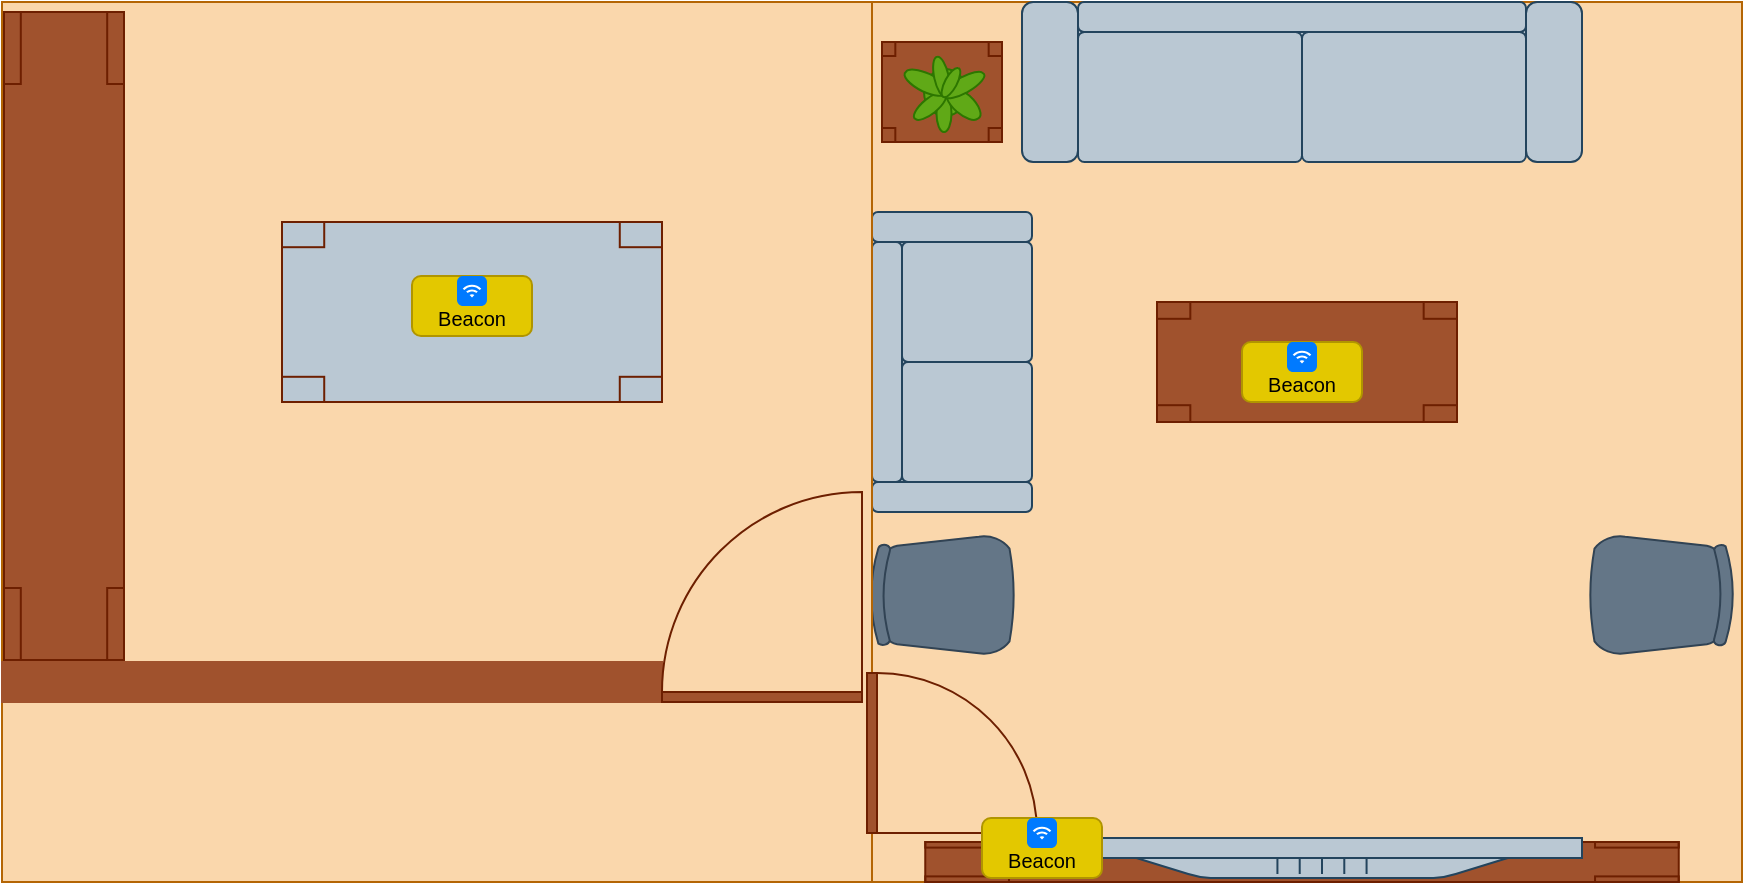 <mxfile version="20.7.4" type="device"><diagram id="bFwQf6IvNjO5LATwKntH" name="Page-1"><mxGraphModel dx="1781" dy="674" grid="1" gridSize="10" guides="1" tooltips="1" connect="1" arrows="1" fold="1" page="1" pageScale="1" pageWidth="827" pageHeight="1169" math="0" shadow="0"><root><mxCell id="0"/><mxCell id="1" parent="0"/><mxCell id="QaUvWl-QX4mpaqzNDJPc-9" value="" style="rounded=0;whiteSpace=wrap;html=1;fillColor=#fad7ac;strokeColor=#b46504;" parent="1" vertex="1"><mxGeometry x="5" y="10" width="435" height="440" as="geometry"/></mxCell><mxCell id="QaUvWl-QX4mpaqzNDJPc-2" value="" style="verticalLabelPosition=bottom;html=1;verticalAlign=top;align=center;shape=mxgraph.floorplan.couch;fillColor=#bac8d3;strokeColor=#23445d;" parent="1" vertex="1"><mxGeometry x="80" y="10" width="280" height="80" as="geometry"/></mxCell><mxCell id="QaUvWl-QX4mpaqzNDJPc-3" value="" style="verticalLabelPosition=bottom;html=1;verticalAlign=top;align=center;shape=mxgraph.floorplan.couch;rotation=-90;fillColor=#bac8d3;strokeColor=#23445d;" parent="1" vertex="1"><mxGeometry x="-30" y="150" width="150" height="80" as="geometry"/></mxCell><mxCell id="QaUvWl-QX4mpaqzNDJPc-4" value="" style="verticalLabelPosition=bottom;html=1;verticalAlign=top;align=center;shape=mxgraph.floorplan.table;fillColor=#a0522d;fontColor=#ffffff;strokeColor=#6D1F00;" parent="1" vertex="1"><mxGeometry x="147.5" y="160" width="150" height="60" as="geometry"/></mxCell><mxCell id="QaUvWl-QX4mpaqzNDJPc-5" value="" style="verticalLabelPosition=bottom;html=1;verticalAlign=top;align=center;shape=mxgraph.floorplan.office_chair;rotation=-90;fillColor=#647687;fontColor=#ffffff;strokeColor=#314354;" parent="1" vertex="1"><mxGeometry x="10" y="270" width="60" height="73" as="geometry"/></mxCell><mxCell id="QaUvWl-QX4mpaqzNDJPc-6" value="" style="verticalLabelPosition=bottom;html=1;verticalAlign=top;align=center;shape=mxgraph.floorplan.office_chair;rotation=90;fillColor=#647687;fontColor=#ffffff;strokeColor=#314354;" parent="1" vertex="1"><mxGeometry x="370" y="270" width="60" height="73" as="geometry"/></mxCell><mxCell id="QaUvWl-QX4mpaqzNDJPc-13" value="" style="verticalLabelPosition=bottom;html=1;verticalAlign=top;align=center;shape=mxgraph.floorplan.table;fillColor=#a0522d;fontColor=#ffffff;strokeColor=#6D1F00;" parent="1" vertex="1"><mxGeometry x="31.63" y="430" width="376.75" height="20" as="geometry"/></mxCell><mxCell id="QaUvWl-QX4mpaqzNDJPc-7" value="" style="verticalLabelPosition=bottom;html=1;verticalAlign=top;align=center;shape=mxgraph.floorplan.flat_tv;rotation=-180;fillColor=#bac8d3;strokeColor=#23445d;" parent="1" vertex="1"><mxGeometry x="100" y="428" width="260" height="20" as="geometry"/></mxCell><mxCell id="QaUvWl-QX4mpaqzNDJPc-11" value="" style="verticalLabelPosition=bottom;html=1;verticalAlign=top;align=center;shape=mxgraph.floorplan.table;fillColor=#a0522d;fontColor=#ffffff;strokeColor=#6D1F00;" parent="1" vertex="1"><mxGeometry x="10" y="30" width="60" height="50" as="geometry"/></mxCell><mxCell id="QaUvWl-QX4mpaqzNDJPc-12" value="" style="verticalLabelPosition=bottom;html=1;verticalAlign=top;align=center;shape=mxgraph.floorplan.plant;fillColor=#60a917;fontColor=#ffffff;strokeColor=#2D7600;" parent="1" vertex="1"><mxGeometry x="23.25" y="35" width="33.5" height="40" as="geometry"/></mxCell><mxCell id="BFnz7d1JqelwxvEzvnKN-3" value="" style="rounded=0;whiteSpace=wrap;html=1;fillColor=#fad7ac;strokeColor=#b46504;" vertex="1" parent="1"><mxGeometry x="-430" y="10" width="435" height="440" as="geometry"/></mxCell><mxCell id="QaUvWl-QX4mpaqzNDJPc-8" value="" style="verticalLabelPosition=bottom;html=1;verticalAlign=top;align=center;shape=mxgraph.floorplan.doorLeft;aspect=fixed;rotation=-90;fillColor=#a0522d;fontColor=#ffffff;strokeColor=#6D1F00;" parent="1" vertex="1"><mxGeometry x="5" y="343" width="80" height="85" as="geometry"/></mxCell><mxCell id="BFnz7d1JqelwxvEzvnKN-5" value="" style="rounded=0;whiteSpace=wrap;html=1;strokeColor=#a0522d;fillColor=#a0522d;" vertex="1" parent="1"><mxGeometry x="-430" y="340" width="330" height="20" as="geometry"/></mxCell><mxCell id="BFnz7d1JqelwxvEzvnKN-6" value="" style="verticalLabelPosition=bottom;html=1;verticalAlign=top;align=center;shape=mxgraph.floorplan.table;fillColor=#bac8d3;fontColor=#ffffff;strokeColor=#6D1F00;" vertex="1" parent="1"><mxGeometry x="-290" y="120" width="190" height="90" as="geometry"/></mxCell><mxCell id="BFnz7d1JqelwxvEzvnKN-7" value="" style="verticalLabelPosition=bottom;html=1;verticalAlign=top;align=center;shape=mxgraph.floorplan.table;fillColor=#a0522d;fontColor=#ffffff;strokeColor=#6D1F00;rotation=-90;" vertex="1" parent="1"><mxGeometry x="-561" y="147" width="324" height="60" as="geometry"/></mxCell><mxCell id="BFnz7d1JqelwxvEzvnKN-8" value="" style="verticalLabelPosition=bottom;html=1;verticalAlign=top;align=center;shape=mxgraph.floorplan.doorLeft;aspect=fixed;rotation=-180;fillColor=#a0522d;fontColor=#ffffff;strokeColor=#6D1F00;" vertex="1" parent="1"><mxGeometry x="-100" y="253.75" width="100" height="106.25" as="geometry"/></mxCell><mxCell id="BFnz7d1JqelwxvEzvnKN-13" value="" style="group" vertex="1" connectable="0" parent="1"><mxGeometry x="60" y="418" width="60" height="30" as="geometry"/></mxCell><mxCell id="BFnz7d1JqelwxvEzvnKN-11" value="Beacon" style="rounded=1;whiteSpace=wrap;html=1;strokeColor=#B09500;fontSize=10;fillColor=#e3c800;fontColor=#000000;verticalAlign=bottom;" vertex="1" parent="BFnz7d1JqelwxvEzvnKN-13"><mxGeometry width="60" height="30" as="geometry"/></mxCell><mxCell id="BFnz7d1JqelwxvEzvnKN-12" value="" style="html=1;strokeWidth=1;shadow=0;dashed=0;shape=mxgraph.ios7.misc.wifi;fillColor=#007AFF;strokeColor=none;buttonText=;strokeColor2=#222222;fontColor=#222222;fontSize=8;verticalLabelPosition=bottom;verticalAlign=top;align=center;sketch=0;" vertex="1" parent="BFnz7d1JqelwxvEzvnKN-13"><mxGeometry x="22.5" width="15" height="15" as="geometry"/></mxCell><mxCell id="BFnz7d1JqelwxvEzvnKN-14" value="" style="group" vertex="1" connectable="0" parent="1"><mxGeometry x="-225" y="147" width="60" height="30" as="geometry"/></mxCell><mxCell id="BFnz7d1JqelwxvEzvnKN-15" value="Beacon" style="rounded=1;whiteSpace=wrap;html=1;strokeColor=#B09500;fontSize=10;fillColor=#e3c800;fontColor=#000000;verticalAlign=bottom;" vertex="1" parent="BFnz7d1JqelwxvEzvnKN-14"><mxGeometry width="60" height="30" as="geometry"/></mxCell><mxCell id="BFnz7d1JqelwxvEzvnKN-16" value="" style="html=1;strokeWidth=1;shadow=0;dashed=0;shape=mxgraph.ios7.misc.wifi;fillColor=#007AFF;strokeColor=none;buttonText=;strokeColor2=#222222;fontColor=#222222;fontSize=8;verticalLabelPosition=bottom;verticalAlign=top;align=center;sketch=0;" vertex="1" parent="BFnz7d1JqelwxvEzvnKN-14"><mxGeometry x="22.5" width="15" height="15" as="geometry"/></mxCell><mxCell id="BFnz7d1JqelwxvEzvnKN-17" value="" style="group" vertex="1" connectable="0" parent="1"><mxGeometry x="190" y="180" width="60" height="30" as="geometry"/></mxCell><mxCell id="BFnz7d1JqelwxvEzvnKN-18" value="Beacon" style="rounded=1;whiteSpace=wrap;html=1;strokeColor=#B09500;fontSize=10;fillColor=#e3c800;fontColor=#000000;verticalAlign=bottom;" vertex="1" parent="BFnz7d1JqelwxvEzvnKN-17"><mxGeometry width="60" height="30" as="geometry"/></mxCell><mxCell id="BFnz7d1JqelwxvEzvnKN-19" value="" style="html=1;strokeWidth=1;shadow=0;dashed=0;shape=mxgraph.ios7.misc.wifi;fillColor=#007AFF;strokeColor=none;buttonText=;strokeColor2=#222222;fontColor=#222222;fontSize=8;verticalLabelPosition=bottom;verticalAlign=top;align=center;sketch=0;" vertex="1" parent="BFnz7d1JqelwxvEzvnKN-17"><mxGeometry x="22.5" width="15" height="15" as="geometry"/></mxCell></root></mxGraphModel></diagram></mxfile>